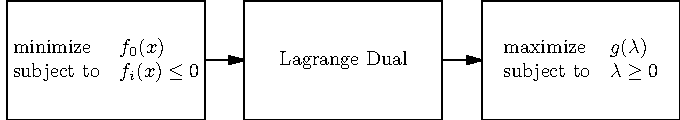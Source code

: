 import graph;
import plain;
size(12cm);
defaultpen(fontsize(10));
real r = 5, s = 3;
draw((-r,-s)--(-r,s)--(r,s)--(r,-s)--cycle);
label("$\begin{array}{ll}\mathrm{minimize} & f_0(x)\\ \mathrm{subject~to}&f_i(x)\leq 0\end{array}$",(0,0));
draw((r,0)--(r+2,0),EndArrow);
draw(shift((2*r+2,0))*((-r,-s)--(-r,s)--(r,s)--(r,-s)--cycle));
label("Lagrange Dual",(2*r+2,0));
draw((3*r+2,0)--(3*r+4,0),EndArrow);
draw(shift((4*r+4,0))*((-r,-s)--(-r,s)--(r,s)--(r,-s)--cycle));
label("$\begin{array}{ll}\mathrm{maximize} & g(\lambda)\\ \mathrm{subject~to}&\lambda\geq 0\end{array}$",(4*r+4,0));
